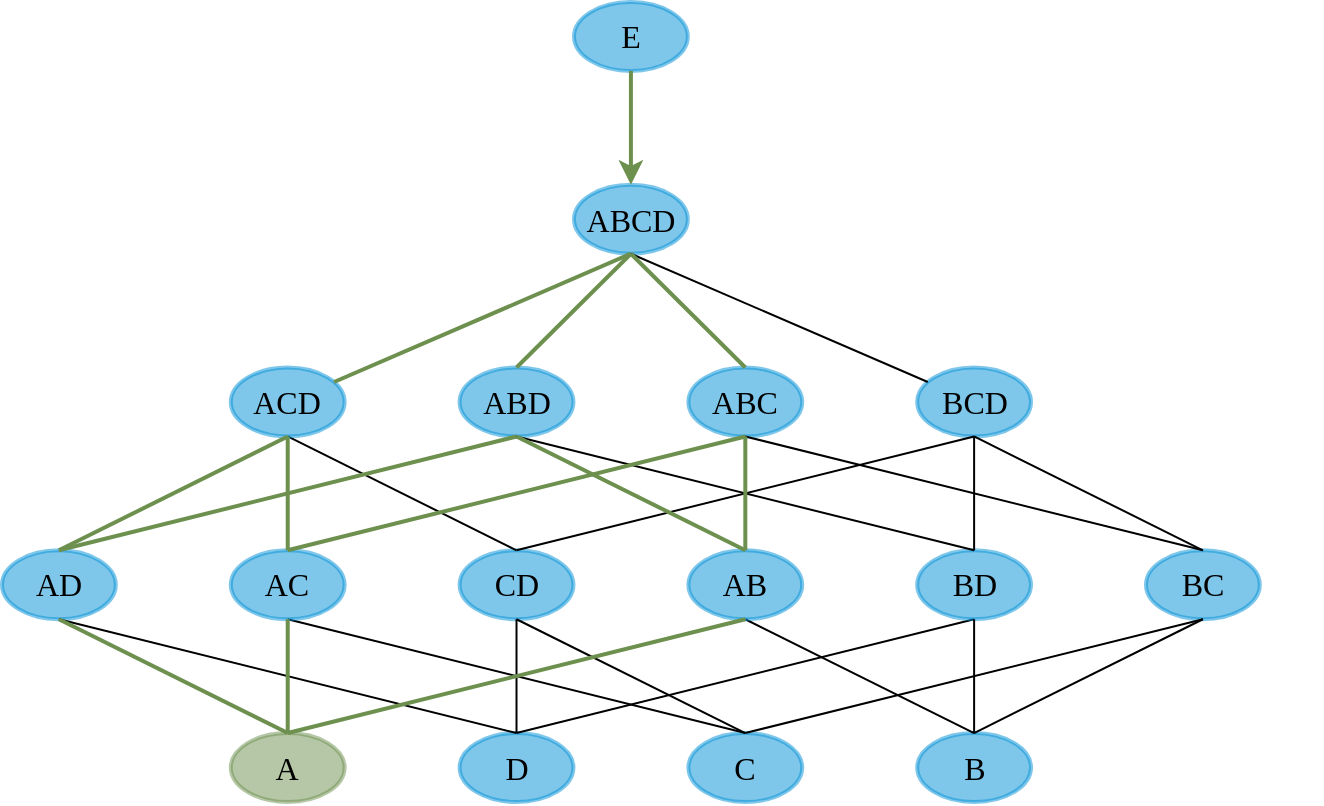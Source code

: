 <mxfile version="11.3.0" type="device" pages="1"><diagram id="FVx2kkcF0NIHO795W3SQ" name="Page-1"><mxGraphModel dx="2334" dy="2147" grid="1" gridSize="10" guides="1" tooltips="1" connect="1" arrows="1" fold="1" page="1" pageScale="1" pageWidth="1169" pageHeight="827" math="0" shadow="0"><root><mxCell id="0"/><mxCell id="1" parent="0"/><mxCell id="H8jWQef4jsb1AtDNqqRD-58" value="" style="group;" vertex="1" connectable="0" parent="1"><mxGeometry width="660" height="400" as="geometry"/></mxCell><mxCell id="H8jWQef4jsb1AtDNqqRD-57" value="" style="group" vertex="1" connectable="0" parent="H8jWQef4jsb1AtDNqqRD-58"><mxGeometry width="660" height="400.0" as="geometry"/></mxCell><mxCell id="H8jWQef4jsb1AtDNqqRD-2" value="&lt;div&gt;ABCD&lt;/div&gt;" style="ellipse;whiteSpace=wrap;html=1;rounded=1;shadow=0;glass=0;labelBackgroundColor=none;strokeColor=#008FD5;strokeWidth=2;fillColor=#008FD5;gradientColor=none;fontFamily=Palatino;fontSize=16;fontColor=#000000;align=center;opacity=50;spacing=15;verticalAlign=middle;horizontal=1;aspect=fixed;" vertex="1" parent="H8jWQef4jsb1AtDNqqRD-57"><mxGeometry x="286" y="91.381" width="56.907" height="34.474" as="geometry"/></mxCell><mxCell id="H8jWQef4jsb1AtDNqqRD-15" value="ABD" style="ellipse;whiteSpace=wrap;html=1;rounded=1;shadow=0;glass=0;labelBackgroundColor=none;strokeColor=#008FD5;strokeWidth=2;fillColor=#008FD5;gradientColor=none;fontFamily=Palatino;fontSize=16;fontColor=#000000;align=center;opacity=50;spacing=15;verticalAlign=middle;horizontal=1;aspect=fixed;" vertex="1" parent="H8jWQef4jsb1AtDNqqRD-57"><mxGeometry x="228.8" y="182.763" width="56.907" height="34.474" as="geometry"/></mxCell><mxCell id="H8jWQef4jsb1AtDNqqRD-16" value="" style="rounded=0;orthogonalLoop=1;jettySize=auto;html=1;endArrow=none;endFill=0;exitX=0.5;exitY=1;exitDx=0;exitDy=0;fontFamily=Palatino;fontSize=16;strokeColor=#6D904F;strokeWidth=2;orthogonal=1;entryX=0.5;entryY=0;entryDx=0;entryDy=0;" edge="1" parent="H8jWQef4jsb1AtDNqqRD-57" source="H8jWQef4jsb1AtDNqqRD-2" target="H8jWQef4jsb1AtDNqqRD-15"><mxGeometry relative="1" as="geometry"/></mxCell><mxCell id="H8jWQef4jsb1AtDNqqRD-8" value="E" style="ellipse;whiteSpace=wrap;html=1;rounded=1;shadow=0;glass=0;labelBackgroundColor=none;strokeColor=#008FD5;strokeWidth=2;fillColor=#008FD5;gradientColor=none;fontFamily=Palatino;fontSize=16;fontColor=#000000;align=center;opacity=50;spacing=15;verticalAlign=middle;horizontal=1;aspect=fixed;" vertex="1" parent="H8jWQef4jsb1AtDNqqRD-57"><mxGeometry x="286" width="56.907" height="34.474" as="geometry"/></mxCell><mxCell id="H8jWQef4jsb1AtDNqqRD-9" value="" style="rounded=0;orthogonalLoop=1;jettySize=auto;html=1;strokeColor=#6D904F;strokeWidth=2;orthogonal=1;" edge="1" parent="H8jWQef4jsb1AtDNqqRD-57" source="H8jWQef4jsb1AtDNqqRD-8" target="H8jWQef4jsb1AtDNqqRD-2"><mxGeometry relative="1" as="geometry"/></mxCell><mxCell id="H8jWQef4jsb1AtDNqqRD-3" value="BCD" style="ellipse;whiteSpace=wrap;html=1;rounded=1;shadow=0;glass=0;labelBackgroundColor=none;strokeColor=#008FD5;strokeWidth=2;fillColor=#008FD5;gradientColor=none;fontFamily=Palatino;fontSize=16;fontColor=#000000;align=center;opacity=50;spacing=15;verticalAlign=middle;horizontal=1;aspect=fixed;" vertex="1" parent="H8jWQef4jsb1AtDNqqRD-57"><mxGeometry x="457.6" y="182.763" width="56.907" height="34.474" as="geometry"/></mxCell><mxCell id="H8jWQef4jsb1AtDNqqRD-10" style="rounded=0;orthogonalLoop=1;jettySize=auto;html=1;endArrow=none;endFill=0;exitX=0.5;exitY=1;exitDx=0;exitDy=0;orthogonal=1;" edge="1" parent="H8jWQef4jsb1AtDNqqRD-57" source="H8jWQef4jsb1AtDNqqRD-2" target="H8jWQef4jsb1AtDNqqRD-3"><mxGeometry relative="1" as="geometry"/></mxCell><mxCell id="H8jWQef4jsb1AtDNqqRD-17" value="CD" style="ellipse;whiteSpace=wrap;html=1;rounded=1;shadow=0;glass=0;labelBackgroundColor=none;strokeColor=#008FD5;strokeWidth=2;fillColor=#008FD5;gradientColor=none;fontFamily=Palatino;fontSize=16;fontColor=#000000;align=center;opacity=50;spacing=15;verticalAlign=middle;horizontal=1;aspect=fixed;" vertex="1" parent="H8jWQef4jsb1AtDNqqRD-57"><mxGeometry x="228.8" y="274.144" width="56.907" height="34.474" as="geometry"/></mxCell><mxCell id="H8jWQef4jsb1AtDNqqRD-18" value="" style="rounded=0;orthogonalLoop=1;jettySize=auto;html=1;strokeColor=#000000;fontFamily=Palatino;fontSize=16;endArrow=none;endFill=0;exitX=0.5;exitY=1;exitDx=0;exitDy=0;entryX=0.5;entryY=0;entryDx=0;entryDy=0;orthogonal=1;" edge="1" parent="H8jWQef4jsb1AtDNqqRD-57" source="H8jWQef4jsb1AtDNqqRD-3" target="H8jWQef4jsb1AtDNqqRD-17"><mxGeometry relative="1" as="geometry"/></mxCell><mxCell id="H8jWQef4jsb1AtDNqqRD-11" value="ABC" style="ellipse;whiteSpace=wrap;html=1;rounded=1;shadow=0;glass=0;labelBackgroundColor=none;strokeColor=#008FD5;strokeWidth=2;fillColor=#008FD5;gradientColor=none;fontFamily=Palatino;fontSize=16;fontColor=#000000;align=center;opacity=50;spacing=15;verticalAlign=middle;horizontal=1;aspect=fixed;" vertex="1" parent="H8jWQef4jsb1AtDNqqRD-57"><mxGeometry x="343.2" y="182.763" width="56.907" height="34.474" as="geometry"/></mxCell><mxCell id="H8jWQef4jsb1AtDNqqRD-12" style="rounded=0;orthogonalLoop=1;jettySize=auto;html=1;strokeColor=#6D904F;endArrow=none;endFill=0;exitX=0.5;exitY=1;exitDx=0;exitDy=0;fontFamily=Palatino;fontSize=16;strokeWidth=2;orthogonal=1;entryX=0.5;entryY=0;entryDx=0;entryDy=0;" edge="1" parent="H8jWQef4jsb1AtDNqqRD-57" source="H8jWQef4jsb1AtDNqqRD-2" target="H8jWQef4jsb1AtDNqqRD-11"><mxGeometry relative="1" as="geometry"/></mxCell><mxCell id="H8jWQef4jsb1AtDNqqRD-23" style="orthogonalLoop=1;jettySize=auto;html=1;strokeColor=#000000;fontFamily=Palatino;fontSize=16;rounded=0;endArrow=none;endFill=0;exitX=0.5;exitY=1;exitDx=0;exitDy=0;entryX=0.5;entryY=0;entryDx=0;entryDy=0;orthogonal=1;" edge="1" parent="H8jWQef4jsb1AtDNqqRD-57" source="H8jWQef4jsb1AtDNqqRD-13" target="H8jWQef4jsb1AtDNqqRD-17"><mxGeometry relative="1" as="geometry"/></mxCell><mxCell id="H8jWQef4jsb1AtDNqqRD-13" value="ACD" style="ellipse;whiteSpace=wrap;html=1;rounded=1;shadow=0;glass=0;labelBackgroundColor=none;strokeColor=#008FD5;strokeWidth=2;fillColor=#008FD5;gradientColor=none;fontFamily=Palatino;fontSize=16;fontColor=#000000;align=center;opacity=50;spacing=15;verticalAlign=middle;horizontal=1;aspect=fixed;" vertex="1" parent="H8jWQef4jsb1AtDNqqRD-57"><mxGeometry x="114.4" y="182.763" width="56.907" height="34.474" as="geometry"/></mxCell><mxCell id="H8jWQef4jsb1AtDNqqRD-14" style="rounded=0;orthogonalLoop=1;jettySize=auto;html=1;endArrow=none;endFill=0;exitX=0.5;exitY=1;exitDx=0;exitDy=0;fontFamily=Palatino;fontSize=16;strokeColor=#6D904F;strokeWidth=2;orthogonal=1;" edge="1" parent="H8jWQef4jsb1AtDNqqRD-57" source="H8jWQef4jsb1AtDNqqRD-2" target="H8jWQef4jsb1AtDNqqRD-13"><mxGeometry relative="1" as="geometry"/></mxCell><mxCell id="H8jWQef4jsb1AtDNqqRD-21" value="AD" style="ellipse;whiteSpace=wrap;html=1;rounded=1;shadow=0;glass=0;labelBackgroundColor=none;strokeColor=#008FD5;strokeWidth=2;fillColor=#008FD5;gradientColor=none;fontFamily=Palatino;fontSize=16;fontColor=#000000;align=center;opacity=50;spacing=15;verticalAlign=middle;horizontal=1;aspect=fixed;" vertex="1" parent="H8jWQef4jsb1AtDNqqRD-57"><mxGeometry y="274.144" width="56.907" height="34.474" as="geometry"/></mxCell><mxCell id="H8jWQef4jsb1AtDNqqRD-26" style="rounded=0;orthogonalLoop=1;jettySize=auto;html=1;strokeColor=#6D904F;fontFamily=Palatino;fontSize=16;endArrow=none;endFill=0;entryX=0.5;entryY=0;entryDx=0;entryDy=0;exitX=0.5;exitY=1;exitDx=0;exitDy=0;strokeWidth=2;orthogonal=1;" edge="1" parent="H8jWQef4jsb1AtDNqqRD-57" source="H8jWQef4jsb1AtDNqqRD-15" target="H8jWQef4jsb1AtDNqqRD-21"><mxGeometry relative="1" as="geometry"/></mxCell><mxCell id="H8jWQef4jsb1AtDNqqRD-22" value="" style="rounded=0;orthogonalLoop=1;jettySize=auto;html=1;strokeColor=#6D904F;fontFamily=Palatino;fontSize=16;endArrow=none;endFill=0;entryX=0.5;entryY=0;entryDx=0;entryDy=0;exitX=0.5;exitY=1;exitDx=0;exitDy=0;strokeWidth=2;orthogonal=1;" edge="1" parent="H8jWQef4jsb1AtDNqqRD-57" source="H8jWQef4jsb1AtDNqqRD-13" target="H8jWQef4jsb1AtDNqqRD-21"><mxGeometry relative="1" as="geometry"/></mxCell><mxCell id="H8jWQef4jsb1AtDNqqRD-41" value="D" style="ellipse;whiteSpace=wrap;html=1;rounded=1;shadow=0;glass=0;labelBackgroundColor=none;strokeColor=#008FD5;strokeWidth=2;fillColor=#008FD5;gradientColor=none;fontFamily=Palatino;fontSize=16;fontColor=#000000;align=center;opacity=50;spacing=15;verticalAlign=middle;horizontal=1;aspect=fixed;" vertex="1" parent="H8jWQef4jsb1AtDNqqRD-57"><mxGeometry x="228.8" y="365.526" width="56.907" height="34.474" as="geometry"/></mxCell><mxCell id="H8jWQef4jsb1AtDNqqRD-45" style="rounded=0;orthogonalLoop=1;jettySize=auto;html=1;entryX=0.5;entryY=0;entryDx=0;entryDy=0;endArrow=none;endFill=0;strokeColor=#000000;fontFamily=Palatino;fontSize=16;orthogonal=1;exitX=0.5;exitY=1;exitDx=0;exitDy=0;" edge="1" parent="H8jWQef4jsb1AtDNqqRD-57" source="H8jWQef4jsb1AtDNqqRD-17" target="H8jWQef4jsb1AtDNqqRD-41"><mxGeometry relative="1" as="geometry"><mxPoint x="246.4" y="335.752" as="sourcePoint"/></mxGeometry></mxCell><mxCell id="H8jWQef4jsb1AtDNqqRD-42" value="" style="rounded=0;orthogonalLoop=1;jettySize=auto;html=1;endArrow=none;endFill=0;strokeColor=#000000;fontFamily=Palatino;fontSize=16;exitX=0.5;exitY=1;exitDx=0;exitDy=0;entryX=0.5;entryY=0;entryDx=0;entryDy=0;orthogonal=1;" edge="1" parent="H8jWQef4jsb1AtDNqqRD-57" source="H8jWQef4jsb1AtDNqqRD-21" target="H8jWQef4jsb1AtDNqqRD-41"><mxGeometry relative="1" as="geometry"/></mxCell><mxCell id="H8jWQef4jsb1AtDNqqRD-44" style="rounded=0;orthogonalLoop=1;jettySize=auto;html=1;entryX=0.5;entryY=0;entryDx=0;entryDy=0;endArrow=none;endFill=0;strokeColor=#000000;fontFamily=Palatino;fontSize=16;exitX=0.5;exitY=1;exitDx=0;exitDy=0;orthogonal=1;" edge="1" parent="H8jWQef4jsb1AtDNqqRD-57" source="H8jWQef4jsb1AtDNqqRD-19" target="H8jWQef4jsb1AtDNqqRD-41"><mxGeometry relative="1" as="geometry"/></mxCell><mxCell id="H8jWQef4jsb1AtDNqqRD-19" value="BD" style="ellipse;whiteSpace=wrap;html=1;rounded=1;shadow=0;glass=0;labelBackgroundColor=none;strokeColor=#008FD5;strokeWidth=2;fillColor=#008FD5;gradientColor=none;fontFamily=Palatino;fontSize=16;fontColor=#000000;align=center;opacity=50;spacing=15;verticalAlign=middle;horizontal=1;aspect=fixed;" vertex="1" parent="H8jWQef4jsb1AtDNqqRD-57"><mxGeometry x="457.6" y="274.144" width="56.907" height="34.474" as="geometry"/></mxCell><mxCell id="H8jWQef4jsb1AtDNqqRD-25" style="rounded=0;orthogonalLoop=1;jettySize=auto;html=1;strokeColor=#000000;fontFamily=Palatino;fontSize=16;entryX=0.5;entryY=0;entryDx=0;entryDy=0;endArrow=none;endFill=0;exitX=0.5;exitY=1;exitDx=0;exitDy=0;orthogonal=1;" edge="1" parent="H8jWQef4jsb1AtDNqqRD-57" source="H8jWQef4jsb1AtDNqqRD-15" target="H8jWQef4jsb1AtDNqqRD-19"><mxGeometry relative="1" as="geometry"/></mxCell><mxCell id="H8jWQef4jsb1AtDNqqRD-36" style="rounded=0;orthogonalLoop=1;jettySize=auto;html=1;strokeColor=#000000;fontFamily=Palatino;fontSize=16;entryX=0.5;entryY=0;entryDx=0;entryDy=0;endArrow=none;endFill=0;exitX=0.5;exitY=1;exitDx=0;exitDy=0;orthogonal=1;" edge="1" parent="H8jWQef4jsb1AtDNqqRD-57" source="H8jWQef4jsb1AtDNqqRD-3" target="H8jWQef4jsb1AtDNqqRD-19"><mxGeometry relative="1" as="geometry"/></mxCell><mxCell id="H8jWQef4jsb1AtDNqqRD-20" value="BC" style="ellipse;whiteSpace=wrap;html=1;rounded=1;shadow=0;glass=0;labelBackgroundColor=none;strokeColor=#008FD5;strokeWidth=2;fillColor=#008FD5;gradientColor=none;fontFamily=Palatino;fontSize=16;fontColor=#000000;align=center;opacity=50;spacing=15;verticalAlign=middle;horizontal=1;aspect=fixed;" vertex="1" parent="H8jWQef4jsb1AtDNqqRD-57"><mxGeometry x="572" y="274.144" width="56.907" height="34.474" as="geometry"/></mxCell><mxCell id="H8jWQef4jsb1AtDNqqRD-37" style="rounded=0;orthogonalLoop=1;jettySize=auto;html=1;entryX=0.5;entryY=0;entryDx=0;entryDy=0;endArrow=none;endFill=0;strokeColor=#000000;fontFamily=Palatino;fontSize=16;exitX=0.5;exitY=1;exitDx=0;exitDy=0;orthogonal=1;" edge="1" parent="H8jWQef4jsb1AtDNqqRD-57" source="H8jWQef4jsb1AtDNqqRD-3" target="H8jWQef4jsb1AtDNqqRD-20"><mxGeometry relative="1" as="geometry"/></mxCell><mxCell id="H8jWQef4jsb1AtDNqqRD-32" style="rounded=0;orthogonalLoop=1;jettySize=auto;html=1;strokeColor=#000000;fontFamily=Palatino;fontSize=16;endArrow=none;endFill=0;entryX=0.5;entryY=0;entryDx=0;entryDy=0;exitX=0.5;exitY=1;exitDx=0;exitDy=0;orthogonal=1;" edge="1" parent="H8jWQef4jsb1AtDNqqRD-57" source="H8jWQef4jsb1AtDNqqRD-11" target="H8jWQef4jsb1AtDNqqRD-20"><mxGeometry relative="1" as="geometry"/></mxCell><mxCell id="H8jWQef4jsb1AtDNqqRD-53" value="C" style="ellipse;whiteSpace=wrap;html=1;rounded=1;shadow=0;glass=0;labelBackgroundColor=none;strokeColor=#008FD5;strokeWidth=2;fillColor=#008FD5;gradientColor=none;fontFamily=Palatino;fontSize=16;fontColor=#000000;align=center;opacity=50;spacing=15;verticalAlign=middle;horizontal=1;aspect=fixed;" vertex="1" parent="H8jWQef4jsb1AtDNqqRD-57"><mxGeometry x="343.2" y="365.526" width="56.907" height="34.474" as="geometry"/></mxCell><mxCell id="H8jWQef4jsb1AtDNqqRD-56" style="rounded=0;orthogonalLoop=1;jettySize=auto;html=1;exitX=0.5;exitY=1;exitDx=0;exitDy=0;entryX=0.5;entryY=0;entryDx=0;entryDy=0;endArrow=none;endFill=0;strokeColor=#000000;fontFamily=Palatino;fontSize=16;orthogonal=1;" edge="1" parent="H8jWQef4jsb1AtDNqqRD-57" source="H8jWQef4jsb1AtDNqqRD-17" target="H8jWQef4jsb1AtDNqqRD-53"><mxGeometry relative="1" as="geometry"/></mxCell><mxCell id="H8jWQef4jsb1AtDNqqRD-54" value="" style="rounded=0;orthogonalLoop=1;jettySize=auto;html=1;endArrow=none;endFill=0;strokeColor=#000000;fontFamily=Palatino;fontSize=16;entryX=0.5;entryY=0;entryDx=0;entryDy=0;exitX=0.5;exitY=1;exitDx=0;exitDy=0;orthogonal=1;" edge="1" parent="H8jWQef4jsb1AtDNqqRD-57" source="H8jWQef4jsb1AtDNqqRD-20" target="H8jWQef4jsb1AtDNqqRD-53"><mxGeometry relative="1" as="geometry"/></mxCell><mxCell id="H8jWQef4jsb1AtDNqqRD-46" value="B" style="ellipse;whiteSpace=wrap;html=1;rounded=1;shadow=0;glass=0;labelBackgroundColor=none;strokeColor=#008FD5;strokeWidth=2;fillColor=#008FD5;gradientColor=none;fontFamily=Palatino;fontSize=16;fontColor=#000000;align=center;opacity=50;spacing=15;verticalAlign=middle;horizontal=1;aspect=fixed;" vertex="1" parent="H8jWQef4jsb1AtDNqqRD-57"><mxGeometry x="457.6" y="365.526" width="56.907" height="34.474" as="geometry"/></mxCell><mxCell id="H8jWQef4jsb1AtDNqqRD-49" style="rounded=0;orthogonalLoop=1;jettySize=auto;html=1;entryX=0.5;entryY=0;entryDx=0;entryDy=0;endArrow=none;endFill=0;strokeColor=#000000;fontFamily=Palatino;fontSize=16;exitX=0.5;exitY=1;exitDx=0;exitDy=0;orthogonal=1;" edge="1" parent="H8jWQef4jsb1AtDNqqRD-57" source="H8jWQef4jsb1AtDNqqRD-19" target="H8jWQef4jsb1AtDNqqRD-46"><mxGeometry relative="1" as="geometry"/></mxCell><mxCell id="H8jWQef4jsb1AtDNqqRD-47" value="" style="rounded=0;orthogonalLoop=1;jettySize=auto;html=1;endArrow=none;endFill=0;strokeColor=#000000;fontFamily=Palatino;fontSize=16;exitX=0.5;exitY=1;exitDx=0;exitDy=0;entryX=0.5;entryY=0;entryDx=0;entryDy=0;orthogonal=1;" edge="1" parent="H8jWQef4jsb1AtDNqqRD-57" source="H8jWQef4jsb1AtDNqqRD-20" target="H8jWQef4jsb1AtDNqqRD-46"><mxGeometry relative="1" as="geometry"/></mxCell><mxCell id="H8jWQef4jsb1AtDNqqRD-55" style="rounded=0;orthogonalLoop=1;jettySize=auto;html=1;exitX=0.5;exitY=1;exitDx=0;exitDy=0;entryX=0.5;entryY=0;entryDx=0;entryDy=0;endArrow=none;endFill=0;strokeColor=#000000;fontFamily=Palatino;fontSize=16;orthogonal=1;" edge="1" parent="H8jWQef4jsb1AtDNqqRD-57" source="H8jWQef4jsb1AtDNqqRD-24" target="H8jWQef4jsb1AtDNqqRD-53"><mxGeometry relative="1" as="geometry"/></mxCell><mxCell id="H8jWQef4jsb1AtDNqqRD-24" value="AC" style="ellipse;whiteSpace=wrap;html=1;rounded=1;shadow=0;glass=0;labelBackgroundColor=none;strokeColor=#008FD5;strokeWidth=2;fillColor=#008FD5;gradientColor=none;fontFamily=Palatino;fontSize=16;fontColor=#000000;align=center;opacity=50;spacing=15;verticalAlign=middle;horizontal=1;aspect=fixed;" vertex="1" parent="H8jWQef4jsb1AtDNqqRD-57"><mxGeometry x="114.4" y="274.144" width="56.907" height="34.474" as="geometry"/></mxCell><mxCell id="H8jWQef4jsb1AtDNqqRD-34" style="rounded=0;orthogonalLoop=1;jettySize=auto;html=1;strokeColor=#6D904F;fontFamily=Palatino;fontSize=16;endArrow=none;endFill=0;exitX=0.5;exitY=1;exitDx=0;exitDy=0;entryX=0.5;entryY=0;entryDx=0;entryDy=0;strokeWidth=2;orthogonal=1;" edge="1" parent="H8jWQef4jsb1AtDNqqRD-57" source="H8jWQef4jsb1AtDNqqRD-11" target="H8jWQef4jsb1AtDNqqRD-24"><mxGeometry relative="1" as="geometry"/></mxCell><mxCell id="H8jWQef4jsb1AtDNqqRD-29" style="rounded=0;orthogonalLoop=1;jettySize=auto;html=1;strokeColor=#6D904F;fontFamily=Palatino;fontSize=16;endArrow=none;endFill=0;entryX=0.5;entryY=0;entryDx=0;entryDy=0;exitX=0.5;exitY=1;exitDx=0;exitDy=0;strokeWidth=2;orthogonal=1;" edge="1" parent="H8jWQef4jsb1AtDNqqRD-57" source="H8jWQef4jsb1AtDNqqRD-13" target="H8jWQef4jsb1AtDNqqRD-24"><mxGeometry relative="1" as="geometry"/></mxCell><mxCell id="H8jWQef4jsb1AtDNqqRD-52" style="rounded=0;orthogonalLoop=1;jettySize=auto;html=1;entryX=0.5;entryY=0;entryDx=0;entryDy=0;endArrow=none;endFill=0;strokeColor=#000000;fontFamily=Palatino;fontSize=16;exitX=0.5;exitY=1;exitDx=0;exitDy=0;orthogonal=1;" edge="1" parent="H8jWQef4jsb1AtDNqqRD-57" source="H8jWQef4jsb1AtDNqqRD-31" target="H8jWQef4jsb1AtDNqqRD-46"><mxGeometry relative="1" as="geometry"/></mxCell><mxCell id="H8jWQef4jsb1AtDNqqRD-31" value="AB" style="ellipse;whiteSpace=wrap;html=1;rounded=1;shadow=0;glass=0;labelBackgroundColor=none;strokeColor=#008FD5;strokeWidth=2;fillColor=#008FD5;gradientColor=none;fontFamily=Palatino;fontSize=16;fontColor=#000000;align=center;opacity=50;spacing=15;verticalAlign=middle;horizontal=1;aspect=fixed;" vertex="1" parent="H8jWQef4jsb1AtDNqqRD-57"><mxGeometry x="343.2" y="274.144" width="56.907" height="34.474" as="geometry"/></mxCell><mxCell id="H8jWQef4jsb1AtDNqqRD-33" style="rounded=0;orthogonalLoop=1;jettySize=auto;html=1;strokeColor=#6D904F;fontFamily=Palatino;fontSize=16;endArrow=none;endFill=0;exitX=0.5;exitY=1;exitDx=0;exitDy=0;entryX=0.5;entryY=0;entryDx=0;entryDy=0;strokeWidth=2;orthogonal=1;" edge="1" parent="H8jWQef4jsb1AtDNqqRD-57" source="H8jWQef4jsb1AtDNqqRD-15" target="H8jWQef4jsb1AtDNqqRD-31"><mxGeometry relative="1" as="geometry"/></mxCell><mxCell id="H8jWQef4jsb1AtDNqqRD-35" style="rounded=0;orthogonalLoop=1;jettySize=auto;html=1;strokeColor=#6D904F;fontFamily=Palatino;fontSize=16;endArrow=none;endFill=0;exitX=0.5;exitY=1;exitDx=0;exitDy=0;entryX=0.5;entryY=0;entryDx=0;entryDy=0;strokeWidth=2;orthogonal=1;" edge="1" parent="H8jWQef4jsb1AtDNqqRD-57" source="H8jWQef4jsb1AtDNqqRD-11" target="H8jWQef4jsb1AtDNqqRD-31"><mxGeometry relative="1" as="geometry"/></mxCell><mxCell id="H8jWQef4jsb1AtDNqqRD-38" value="A" style="ellipse;whiteSpace=wrap;html=1;rounded=1;shadow=0;glass=0;labelBackgroundColor=none;strokeColor=#6D904F;strokeWidth=2;fillColor=#6D904F;gradientColor=none;fontFamily=Palatino;fontSize=16;fontColor=#000000;align=center;opacity=50;spacing=15;verticalAlign=middle;horizontal=1;aspect=fixed;" vertex="1" parent="H8jWQef4jsb1AtDNqqRD-57"><mxGeometry x="114.4" y="365.526" width="56.907" height="34.474" as="geometry"/></mxCell><mxCell id="H8jWQef4jsb1AtDNqqRD-43" style="rounded=0;orthogonalLoop=1;jettySize=auto;html=1;entryX=0.5;entryY=0;entryDx=0;entryDy=0;endArrow=none;endFill=0;strokeColor=#6D904F;fontFamily=Palatino;fontSize=16;exitX=0.5;exitY=1;exitDx=0;exitDy=0;strokeWidth=2;orthogonal=1;" edge="1" parent="H8jWQef4jsb1AtDNqqRD-57" source="H8jWQef4jsb1AtDNqqRD-21" target="H8jWQef4jsb1AtDNqqRD-38"><mxGeometry relative="1" as="geometry"/></mxCell><mxCell id="H8jWQef4jsb1AtDNqqRD-40" style="rounded=0;orthogonalLoop=1;jettySize=auto;html=1;entryX=0.5;entryY=0;entryDx=0;entryDy=0;endArrow=none;endFill=0;strokeColor=#6D904F;fontFamily=Palatino;fontSize=16;exitX=0.5;exitY=1;exitDx=0;exitDy=0;strokeWidth=2;orthogonal=1;" edge="1" parent="H8jWQef4jsb1AtDNqqRD-57" source="H8jWQef4jsb1AtDNqqRD-24" target="H8jWQef4jsb1AtDNqqRD-38"><mxGeometry relative="1" as="geometry"/></mxCell><mxCell id="H8jWQef4jsb1AtDNqqRD-39" value="" style="rounded=0;orthogonalLoop=1;jettySize=auto;html=1;endArrow=none;endFill=0;strokeColor=#6D904F;fontFamily=Palatino;fontSize=16;entryX=0.5;entryY=0;entryDx=0;entryDy=0;exitX=0.5;exitY=1;exitDx=0;exitDy=0;strokeWidth=2;orthogonal=1;" edge="1" parent="H8jWQef4jsb1AtDNqqRD-57" source="H8jWQef4jsb1AtDNqqRD-31" target="H8jWQef4jsb1AtDNqqRD-38"><mxGeometry relative="1" as="geometry"/></mxCell></root></mxGraphModel></diagram></mxfile>